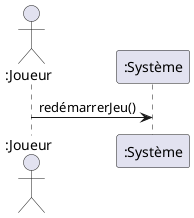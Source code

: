 @startuml dss redemarrer jeu
actor ":Joueur" as J
participant ":Système" as S
J -> S :redémarrerJeu()
@enduml